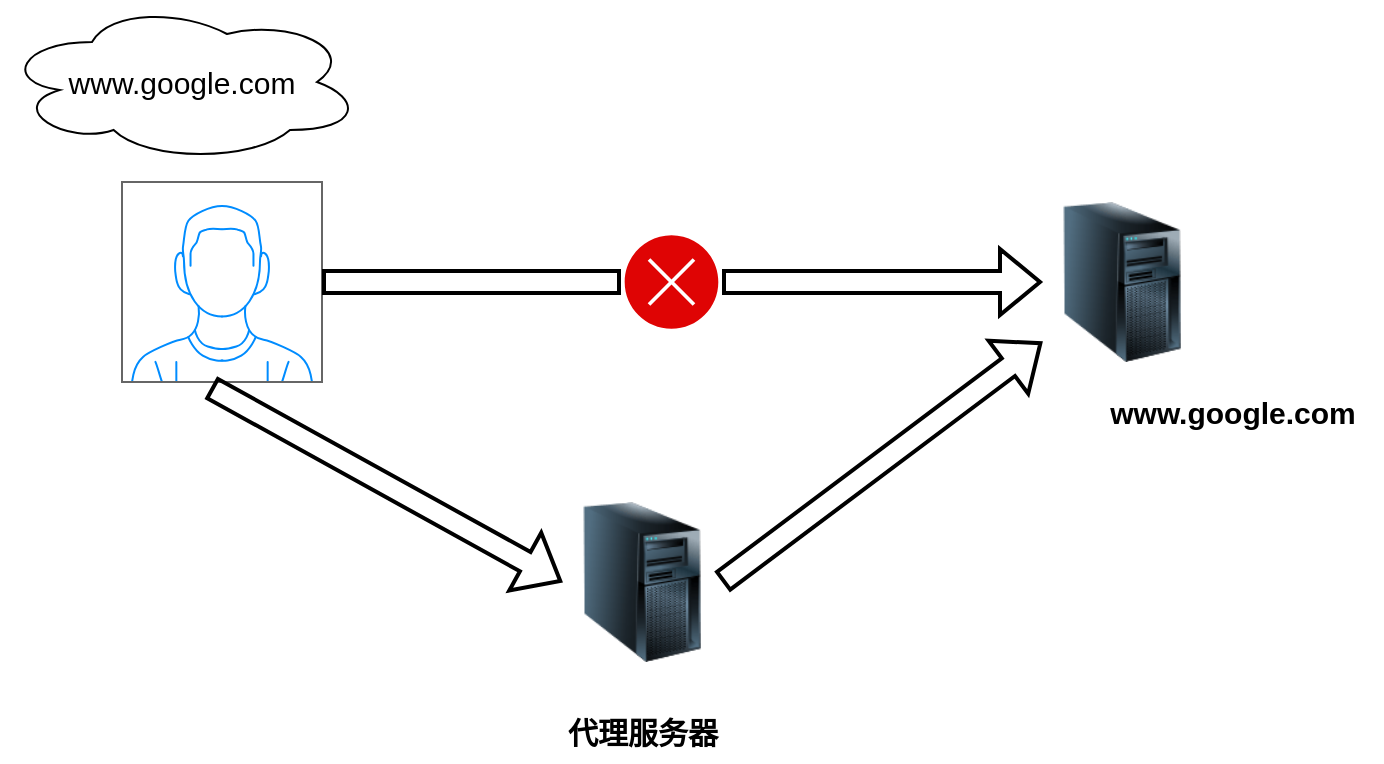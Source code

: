 <mxfile version="20.3.0" type="device"><diagram id="lblQHPFTpmovAdYzDmx8" name="第 1 页"><mxGraphModel dx="1038" dy="649" grid="1" gridSize="10" guides="1" tooltips="1" connect="1" arrows="1" fold="1" page="1" pageScale="1" pageWidth="827" pageHeight="1169" math="0" shadow="0"><root><mxCell id="0"/><mxCell id="1" parent="0"/><mxCell id="gkh73_zWC6bwRU-B9yH_-2" value="" style="verticalLabelPosition=bottom;shadow=0;dashed=0;align=center;html=1;verticalAlign=top;strokeWidth=1;shape=mxgraph.mockup.containers.userMale;strokeColor=#666666;strokeColor2=#008cff;" vertex="1" parent="1"><mxGeometry x="100" y="230" width="100" height="100" as="geometry"/></mxCell><mxCell id="gkh73_zWC6bwRU-B9yH_-6" value="" style="image;html=1;image=img/lib/clip_art/computers/Server_Tower_128x128.png" vertex="1" parent="1"><mxGeometry x="320" y="390" width="80" height="80" as="geometry"/></mxCell><mxCell id="gkh73_zWC6bwRU-B9yH_-7" value="" style="image;html=1;image=img/lib/clip_art/computers/Server_Tower_128x128.png" vertex="1" parent="1"><mxGeometry x="560" y="240" width="80" height="80" as="geometry"/></mxCell><mxCell id="gkh73_zWC6bwRU-B9yH_-8" value="代理服务器" style="text;html=1;align=center;verticalAlign=middle;resizable=0;points=[];autosize=1;strokeColor=none;fillColor=none;fontSize=15;fontStyle=1" vertex="1" parent="1"><mxGeometry x="310" y="490" width="100" height="30" as="geometry"/></mxCell><mxCell id="gkh73_zWC6bwRU-B9yH_-9" value="www.google.com" style="text;html=1;align=center;verticalAlign=middle;resizable=0;points=[];autosize=1;strokeColor=none;fillColor=none;fontSize=15;fontStyle=1" vertex="1" parent="1"><mxGeometry x="580" y="330" width="150" height="30" as="geometry"/></mxCell><mxCell id="gkh73_zWC6bwRU-B9yH_-10" value="" style="shape=flexArrow;endArrow=classic;html=1;rounded=0;fontSize=15;strokeWidth=2;startArrow=none;" edge="1" parent="1" source="gkh73_zWC6bwRU-B9yH_-11" target="gkh73_zWC6bwRU-B9yH_-7"><mxGeometry width="50" height="50" relative="1" as="geometry"><mxPoint x="390" y="360" as="sourcePoint"/><mxPoint x="440" y="310" as="targetPoint"/></mxGeometry></mxCell><mxCell id="gkh73_zWC6bwRU-B9yH_-11" value="" style="sketch=0;pointerEvents=1;shadow=0;dashed=0;html=1;strokeColor=none;fillColor=#DF0404;labelPosition=center;verticalLabelPosition=bottom;verticalAlign=top;align=center;outlineConnect=0;shape=mxgraph.veeam2.failed;fontSize=15;" vertex="1" parent="1"><mxGeometry x="349.5" y="254.75" width="50.5" height="50.5" as="geometry"/></mxCell><mxCell id="gkh73_zWC6bwRU-B9yH_-12" value="" style="shape=flexArrow;endArrow=none;html=1;rounded=0;fontSize=15;strokeWidth=2;" edge="1" parent="1" source="gkh73_zWC6bwRU-B9yH_-2" target="gkh73_zWC6bwRU-B9yH_-11"><mxGeometry width="50" height="50" relative="1" as="geometry"><mxPoint x="200" y="280" as="sourcePoint"/><mxPoint x="560" y="280" as="targetPoint"/></mxGeometry></mxCell><mxCell id="gkh73_zWC6bwRU-B9yH_-13" value="" style="shape=flexArrow;endArrow=classic;html=1;rounded=0;strokeWidth=2;fontSize=15;exitX=0.444;exitY=1.028;exitDx=0;exitDy=0;exitPerimeter=0;entryX=0;entryY=0.5;entryDx=0;entryDy=0;" edge="1" parent="1" source="gkh73_zWC6bwRU-B9yH_-2" target="gkh73_zWC6bwRU-B9yH_-6"><mxGeometry width="50" height="50" relative="1" as="geometry"><mxPoint x="390" y="360" as="sourcePoint"/><mxPoint x="440" y="310" as="targetPoint"/></mxGeometry></mxCell><mxCell id="gkh73_zWC6bwRU-B9yH_-14" value="" style="shape=flexArrow;endArrow=classic;html=1;rounded=0;strokeWidth=2;fontSize=15;exitX=1;exitY=0.5;exitDx=0;exitDy=0;" edge="1" parent="1" source="gkh73_zWC6bwRU-B9yH_-6" target="gkh73_zWC6bwRU-B9yH_-7"><mxGeometry width="50" height="50" relative="1" as="geometry"><mxPoint x="390" y="360" as="sourcePoint"/><mxPoint x="440" y="310" as="targetPoint"/></mxGeometry></mxCell><mxCell id="gkh73_zWC6bwRU-B9yH_-15" value="www.google.com" style="ellipse;shape=cloud;whiteSpace=wrap;html=1;fontSize=15;fillColor=none;" vertex="1" parent="1"><mxGeometry x="40" y="140" width="180" height="80" as="geometry"/></mxCell></root></mxGraphModel></diagram></mxfile>